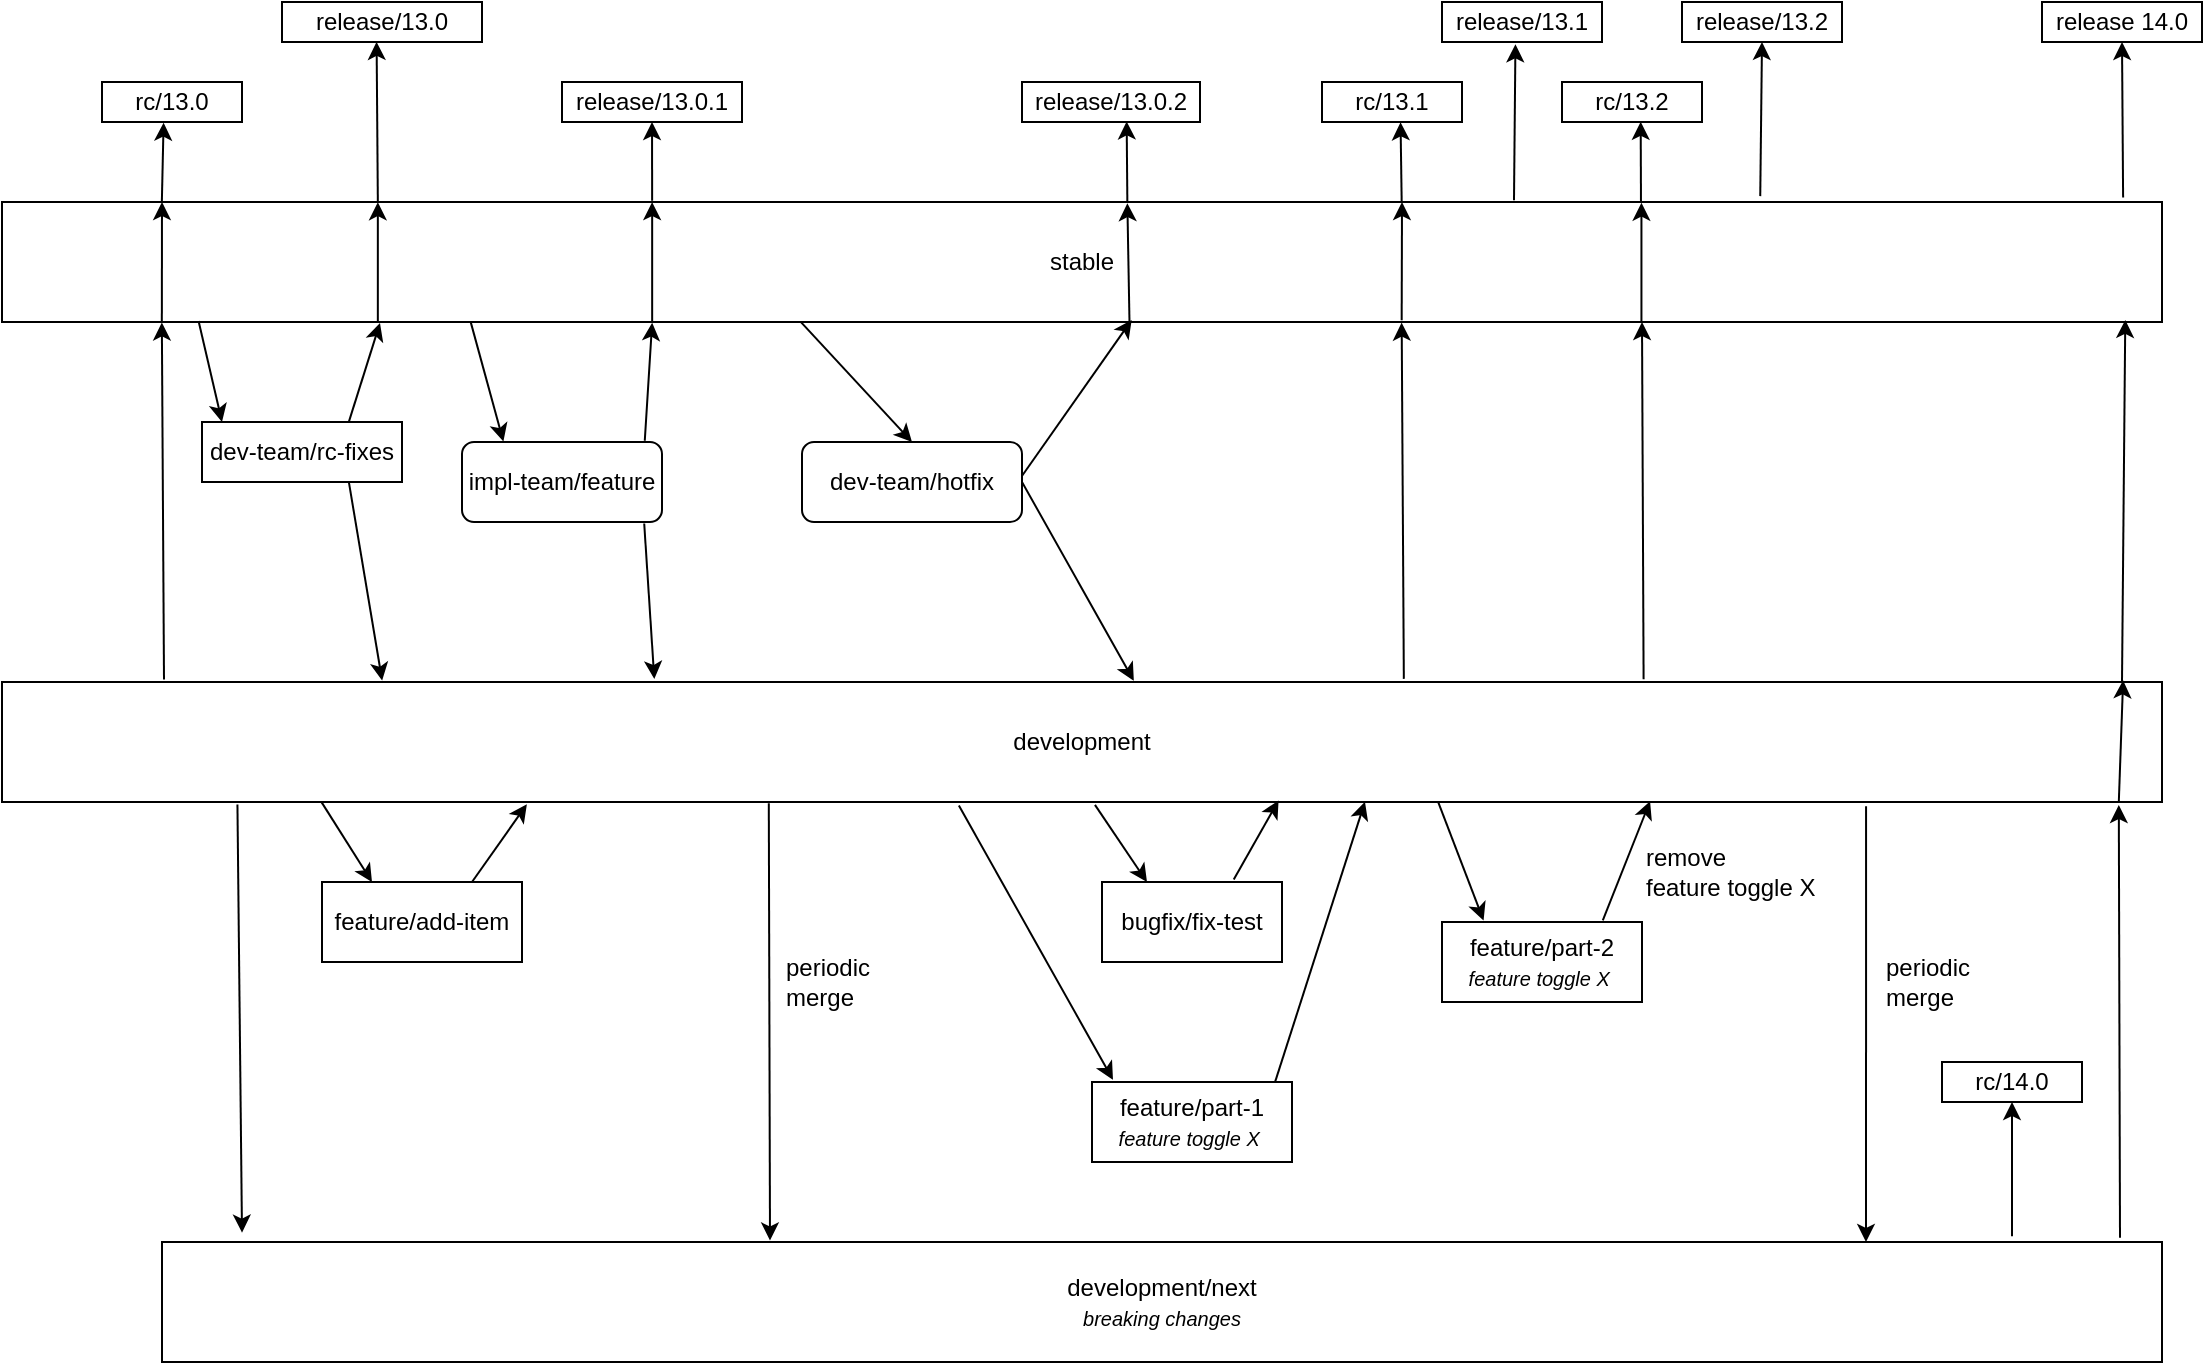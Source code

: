 <mxfile version="24.2.2" type="github">
  <diagram name="Page-1" id="IohD2jZ7NSLXi6qwIVtM">
    <mxGraphModel dx="1090" dy="297" grid="1" gridSize="10" guides="1" tooltips="1" connect="1" arrows="1" fold="1" page="1" pageScale="1" pageWidth="583" pageHeight="827" math="0" shadow="0">
      <root>
        <mxCell id="0" />
        <mxCell id="1" parent="0" />
        <mxCell id="JIciVttdm8tCTKpBVyrq-1" value="stable" style="rounded=0;whiteSpace=wrap;html=1;" vertex="1" parent="1">
          <mxGeometry x="-240" y="160" width="1080" height="60" as="geometry" />
        </mxCell>
        <mxCell id="JIciVttdm8tCTKpBVyrq-2" value="development" style="rounded=0;whiteSpace=wrap;html=1;" vertex="1" parent="1">
          <mxGeometry x="-240" y="400" width="1080" height="60" as="geometry" />
        </mxCell>
        <mxCell id="JIciVttdm8tCTKpBVyrq-4" value="" style="endArrow=classic;html=1;rounded=0;exitX=0.075;exitY=-0.02;exitDx=0;exitDy=0;exitPerimeter=0;entryX=0.074;entryY=1.004;entryDx=0;entryDy=0;entryPerimeter=0;" edge="1" parent="1" source="JIciVttdm8tCTKpBVyrq-2" target="JIciVttdm8tCTKpBVyrq-1">
          <mxGeometry width="50" height="50" relative="1" as="geometry">
            <mxPoint x="400" y="470" as="sourcePoint" />
            <mxPoint x="-170" y="250" as="targetPoint" />
          </mxGeometry>
        </mxCell>
        <mxCell id="JIciVttdm8tCTKpBVyrq-7" value="" style="endArrow=classic;html=1;rounded=0;exitX=0.074;exitY=0.003;exitDx=0;exitDy=0;exitPerimeter=0;entryX=0.44;entryY=1.017;entryDx=0;entryDy=0;entryPerimeter=0;" edge="1" parent="1" source="JIciVttdm8tCTKpBVyrq-1" target="JIciVttdm8tCTKpBVyrq-8">
          <mxGeometry width="50" height="50" relative="1" as="geometry">
            <mxPoint x="-130" y="150" as="sourcePoint" />
            <mxPoint x="-160" y="90" as="targetPoint" />
          </mxGeometry>
        </mxCell>
        <mxCell id="JIciVttdm8tCTKpBVyrq-8" value="rc/13.0" style="rounded=0;whiteSpace=wrap;html=1;" vertex="1" parent="1">
          <mxGeometry x="-190" y="100" width="70" height="20" as="geometry" />
        </mxCell>
        <mxCell id="JIciVttdm8tCTKpBVyrq-9" value="impl-team/feature" style="rounded=1;whiteSpace=wrap;html=1;" vertex="1" parent="1">
          <mxGeometry x="-10" y="280" width="100" height="40" as="geometry" />
        </mxCell>
        <mxCell id="JIciVttdm8tCTKpBVyrq-10" value="" style="endArrow=classic;html=1;rounded=0;exitX=0.217;exitY=1.001;exitDx=0;exitDy=0;exitPerimeter=0;entryX=0.207;entryY=-0.005;entryDx=0;entryDy=0;entryPerimeter=0;" edge="1" parent="1" source="JIciVttdm8tCTKpBVyrq-1" target="JIciVttdm8tCTKpBVyrq-9">
          <mxGeometry width="50" height="50" relative="1" as="geometry">
            <mxPoint x="260" y="330" as="sourcePoint" />
            <mxPoint x="310" y="280" as="targetPoint" />
          </mxGeometry>
        </mxCell>
        <mxCell id="JIciVttdm8tCTKpBVyrq-15" value="" style="endArrow=classic;html=1;rounded=0;exitX=0.914;exitY=-0.016;exitDx=0;exitDy=0;entryX=0.301;entryY=1.006;entryDx=0;entryDy=0;entryPerimeter=0;exitPerimeter=0;" edge="1" parent="1" source="JIciVttdm8tCTKpBVyrq-9" target="JIciVttdm8tCTKpBVyrq-1">
          <mxGeometry width="50" height="50" relative="1" as="geometry">
            <mxPoint x="85" y="290" as="sourcePoint" />
            <mxPoint x="220" y="250" as="targetPoint" />
          </mxGeometry>
        </mxCell>
        <mxCell id="JIciVttdm8tCTKpBVyrq-17" value="" style="endArrow=classic;html=1;rounded=0;exitX=0.301;exitY=-0.011;exitDx=0;exitDy=0;exitPerimeter=0;entryX=0.5;entryY=1;entryDx=0;entryDy=0;" edge="1" parent="1" source="JIciVttdm8tCTKpBVyrq-1" target="JIciVttdm8tCTKpBVyrq-18">
          <mxGeometry width="50" height="50" relative="1" as="geometry">
            <mxPoint x="130" y="250" as="sourcePoint" />
            <mxPoint x="85" y="90" as="targetPoint" />
          </mxGeometry>
        </mxCell>
        <mxCell id="JIciVttdm8tCTKpBVyrq-18" value="release/13.0.1" style="rounded=0;whiteSpace=wrap;html=1;" vertex="1" parent="1">
          <mxGeometry x="40" y="100" width="90" height="20" as="geometry" />
        </mxCell>
        <mxCell id="JIciVttdm8tCTKpBVyrq-19" value="" style="endArrow=classic;html=1;rounded=0;exitX=0.911;exitY=1.018;exitDx=0;exitDy=0;entryX=0.302;entryY=-0.025;entryDx=0;entryDy=0;entryPerimeter=0;exitPerimeter=0;" edge="1" parent="1" source="JIciVttdm8tCTKpBVyrq-9" target="JIciVttdm8tCTKpBVyrq-2">
          <mxGeometry width="50" height="50" relative="1" as="geometry">
            <mxPoint x="85" y="310" as="sourcePoint" />
            <mxPoint x="85" y="399" as="targetPoint" />
          </mxGeometry>
        </mxCell>
        <mxCell id="JIciVttdm8tCTKpBVyrq-22" value="dev-team/hotfix" style="rounded=1;whiteSpace=wrap;html=1;" vertex="1" parent="1">
          <mxGeometry x="160" y="280" width="110" height="40" as="geometry" />
        </mxCell>
        <mxCell id="JIciVttdm8tCTKpBVyrq-27" value="" style="endArrow=classic;html=1;rounded=0;exitX=0.37;exitY=1.003;exitDx=0;exitDy=0;exitPerimeter=0;entryX=0.5;entryY=0;entryDx=0;entryDy=0;" edge="1" parent="1" source="JIciVttdm8tCTKpBVyrq-1" target="JIciVttdm8tCTKpBVyrq-22">
          <mxGeometry width="50" height="50" relative="1" as="geometry">
            <mxPoint x="170" y="220" as="sourcePoint" />
            <mxPoint x="220" y="270" as="targetPoint" />
          </mxGeometry>
        </mxCell>
        <mxCell id="JIciVttdm8tCTKpBVyrq-28" value="" style="endArrow=classic;html=1;rounded=0;entryX=0.524;entryY=-0.01;entryDx=0;entryDy=0;entryPerimeter=0;exitX=1;exitY=0.5;exitDx=0;exitDy=0;" edge="1" parent="1" source="JIciVttdm8tCTKpBVyrq-22" target="JIciVttdm8tCTKpBVyrq-2">
          <mxGeometry width="50" height="50" relative="1" as="geometry">
            <mxPoint x="325" y="310" as="sourcePoint" />
            <mxPoint x="380" y="290" as="targetPoint" />
          </mxGeometry>
        </mxCell>
        <mxCell id="JIciVttdm8tCTKpBVyrq-29" value="" style="endArrow=classic;html=1;rounded=0;entryX=0.523;entryY=0.983;entryDx=0;entryDy=0;entryPerimeter=0;exitX=0.999;exitY=0.428;exitDx=0;exitDy=0;exitPerimeter=0;" edge="1" parent="1" source="JIciVttdm8tCTKpBVyrq-22" target="JIciVttdm8tCTKpBVyrq-1">
          <mxGeometry width="50" height="50" relative="1" as="geometry">
            <mxPoint x="325" y="290" as="sourcePoint" />
            <mxPoint x="340" y="230" as="targetPoint" />
          </mxGeometry>
        </mxCell>
        <mxCell id="JIciVttdm8tCTKpBVyrq-32" value="release/13.0.2" style="rounded=0;whiteSpace=wrap;html=1;" vertex="1" parent="1">
          <mxGeometry x="270" y="100" width="89" height="20" as="geometry" />
        </mxCell>
        <mxCell id="JIciVttdm8tCTKpBVyrq-33" value="" style="endArrow=classic;html=1;rounded=0;exitX=0.521;exitY=-0.002;exitDx=0;exitDy=0;exitPerimeter=0;entryX=0.588;entryY=0.987;entryDx=0;entryDy=0;entryPerimeter=0;" edge="1" parent="1" source="JIciVttdm8tCTKpBVyrq-1" target="JIciVttdm8tCTKpBVyrq-32">
          <mxGeometry width="50" height="50" relative="1" as="geometry">
            <mxPoint x="370" y="140" as="sourcePoint" />
            <mxPoint x="320" y="120" as="targetPoint" />
          </mxGeometry>
        </mxCell>
        <mxCell id="JIciVttdm8tCTKpBVyrq-35" value="feature/add-item" style="rounded=0;whiteSpace=wrap;html=1;" vertex="1" parent="1">
          <mxGeometry x="-80" y="500" width="100" height="40" as="geometry" />
        </mxCell>
        <mxCell id="JIciVttdm8tCTKpBVyrq-36" value="" style="endArrow=classic;html=1;rounded=0;entryX=0.25;entryY=0;entryDx=0;entryDy=0;exitX=0.148;exitY=1.003;exitDx=0;exitDy=0;exitPerimeter=0;" edge="1" parent="1" source="JIciVttdm8tCTKpBVyrq-2" target="JIciVttdm8tCTKpBVyrq-35">
          <mxGeometry width="50" height="50" relative="1" as="geometry">
            <mxPoint y="461" as="sourcePoint" />
            <mxPoint x="250" y="380" as="targetPoint" />
          </mxGeometry>
        </mxCell>
        <mxCell id="JIciVttdm8tCTKpBVyrq-37" value="" style="endArrow=classic;html=1;rounded=0;entryX=0.243;entryY=1.019;entryDx=0;entryDy=0;entryPerimeter=0;exitX=0.75;exitY=0;exitDx=0;exitDy=0;" edge="1" parent="1" source="JIciVttdm8tCTKpBVyrq-35" target="JIciVttdm8tCTKpBVyrq-2">
          <mxGeometry width="50" height="50" relative="1" as="geometry">
            <mxPoint x="159" y="515" as="sourcePoint" />
            <mxPoint x="190" y="480" as="targetPoint" />
          </mxGeometry>
        </mxCell>
        <mxCell id="JIciVttdm8tCTKpBVyrq-38" value="bugfix/fix-test" style="rounded=0;whiteSpace=wrap;html=1;" vertex="1" parent="1">
          <mxGeometry x="310" y="500" width="90" height="40" as="geometry" />
        </mxCell>
        <mxCell id="JIciVttdm8tCTKpBVyrq-39" value="" style="endArrow=classic;html=1;rounded=0;entryX=0.25;entryY=0;entryDx=0;entryDy=0;exitX=0.506;exitY=1.024;exitDx=0;exitDy=0;exitPerimeter=0;" edge="1" parent="1" source="JIciVttdm8tCTKpBVyrq-2" target="JIciVttdm8tCTKpBVyrq-38">
          <mxGeometry width="50" height="50" relative="1" as="geometry">
            <mxPoint x="200" y="470" as="sourcePoint" />
            <mxPoint x="300" y="390" as="targetPoint" />
          </mxGeometry>
        </mxCell>
        <mxCell id="JIciVttdm8tCTKpBVyrq-41" value="" style="endArrow=classic;html=1;rounded=0;exitX=0.732;exitY=-0.032;exitDx=0;exitDy=0;exitPerimeter=0;entryX=0.591;entryY=0.987;entryDx=0;entryDy=0;entryPerimeter=0;" edge="1" parent="1" source="JIciVttdm8tCTKpBVyrq-38" target="JIciVttdm8tCTKpBVyrq-2">
          <mxGeometry width="50" height="50" relative="1" as="geometry">
            <mxPoint x="220" y="560" as="sourcePoint" />
            <mxPoint x="399" y="463" as="targetPoint" />
          </mxGeometry>
        </mxCell>
        <mxCell id="JIciVttdm8tCTKpBVyrq-42" value="" style="endArrow=classic;html=1;rounded=0;exitX=0.649;exitY=-0.026;exitDx=0;exitDy=0;exitPerimeter=0;entryX=0.648;entryY=1.005;entryDx=0;entryDy=0;entryPerimeter=0;" edge="1" parent="1" source="JIciVttdm8tCTKpBVyrq-2" target="JIciVttdm8tCTKpBVyrq-1">
          <mxGeometry width="50" height="50" relative="1" as="geometry">
            <mxPoint x="330" y="350" as="sourcePoint" />
            <mxPoint x="380" y="300" as="targetPoint" />
          </mxGeometry>
        </mxCell>
        <mxCell id="JIciVttdm8tCTKpBVyrq-43" value="" style="endArrow=classic;html=1;rounded=0;entryX=0.561;entryY=1.007;entryDx=0;entryDy=0;exitX=0.648;exitY=-0.007;exitDx=0;exitDy=0;exitPerimeter=0;entryPerimeter=0;" edge="1" parent="1" source="JIciVttdm8tCTKpBVyrq-1" target="JIciVttdm8tCTKpBVyrq-44">
          <mxGeometry width="50" height="50" relative="1" as="geometry">
            <mxPoint x="465" y="159" as="sourcePoint" />
            <mxPoint x="460" y="130" as="targetPoint" />
          </mxGeometry>
        </mxCell>
        <mxCell id="JIciVttdm8tCTKpBVyrq-44" value="rc/13.1" style="rounded=0;whiteSpace=wrap;html=1;" vertex="1" parent="1">
          <mxGeometry x="420" y="100" width="70" height="20" as="geometry" />
        </mxCell>
        <mxCell id="JIciVttdm8tCTKpBVyrq-45" value="" style="endArrow=classic;html=1;rounded=0;exitX=0.443;exitY=1.03;exitDx=0;exitDy=0;exitPerimeter=0;entryX=0.105;entryY=-0.027;entryDx=0;entryDy=0;entryPerimeter=0;" edge="1" parent="1" source="JIciVttdm8tCTKpBVyrq-2" target="JIciVttdm8tCTKpBVyrq-46">
          <mxGeometry width="50" height="50" relative="1" as="geometry">
            <mxPoint x="260" y="560" as="sourcePoint" />
            <mxPoint x="300" y="600" as="targetPoint" />
          </mxGeometry>
        </mxCell>
        <mxCell id="JIciVttdm8tCTKpBVyrq-46" value="feature/part-1&lt;div&gt;&lt;i&gt;&lt;font style=&quot;font-size: 10px;&quot;&gt;feature toggle X&amp;nbsp;&lt;/font&gt;&lt;/i&gt;&lt;/div&gt;" style="rounded=0;whiteSpace=wrap;html=1;" vertex="1" parent="1">
          <mxGeometry x="305" y="600" width="100" height="40" as="geometry" />
        </mxCell>
        <mxCell id="JIciVttdm8tCTKpBVyrq-47" value="" style="endArrow=classic;html=1;rounded=0;exitX=0.916;exitY=-0.004;exitDx=0;exitDy=0;exitPerimeter=0;entryX=0.631;entryY=0.998;entryDx=0;entryDy=0;entryPerimeter=0;" edge="1" parent="1" source="JIciVttdm8tCTKpBVyrq-46" target="JIciVttdm8tCTKpBVyrq-2">
          <mxGeometry width="50" height="50" relative="1" as="geometry">
            <mxPoint x="370" y="550" as="sourcePoint" />
            <mxPoint x="420" y="500" as="targetPoint" />
          </mxGeometry>
        </mxCell>
        <mxCell id="JIciVttdm8tCTKpBVyrq-49" value="feature/part-2&lt;div&gt;&lt;i&gt;&lt;font style=&quot;font-size: 10px;&quot;&gt;feature toggle X&amp;nbsp;&lt;/font&gt;&lt;/i&gt;&lt;/div&gt;" style="rounded=0;whiteSpace=wrap;html=1;" vertex="1" parent="1">
          <mxGeometry x="480" y="520" width="100" height="40" as="geometry" />
        </mxCell>
        <mxCell id="JIciVttdm8tCTKpBVyrq-50" value="" style="endArrow=classic;html=1;rounded=0;exitX=0.665;exitY=1.005;exitDx=0;exitDy=0;exitPerimeter=0;entryX=0.208;entryY=-0.019;entryDx=0;entryDy=0;entryPerimeter=0;" edge="1" parent="1" source="JIciVttdm8tCTKpBVyrq-2" target="JIciVttdm8tCTKpBVyrq-49">
          <mxGeometry width="50" height="50" relative="1" as="geometry">
            <mxPoint x="510" y="510" as="sourcePoint" />
            <mxPoint x="560" y="460" as="targetPoint" />
          </mxGeometry>
        </mxCell>
        <mxCell id="JIciVttdm8tCTKpBVyrq-51" value="" style="endArrow=classic;html=1;rounded=0;exitX=0.804;exitY=-0.019;exitDx=0;exitDy=0;exitPerimeter=0;entryX=0.763;entryY=0.993;entryDx=0;entryDy=0;entryPerimeter=0;" edge="1" parent="1" source="JIciVttdm8tCTKpBVyrq-49" target="JIciVttdm8tCTKpBVyrq-2">
          <mxGeometry width="50" height="50" relative="1" as="geometry">
            <mxPoint x="510" y="510" as="sourcePoint" />
            <mxPoint x="560" y="460" as="targetPoint" />
          </mxGeometry>
        </mxCell>
        <mxCell id="JIciVttdm8tCTKpBVyrq-53" value="remove&lt;div&gt;feature toggle X&lt;/div&gt;" style="text;html=1;align=left;verticalAlign=middle;whiteSpace=wrap;rounded=0;" vertex="1" parent="1">
          <mxGeometry x="580" y="480" width="100" height="30" as="geometry" />
        </mxCell>
        <mxCell id="JIciVttdm8tCTKpBVyrq-54" value="" style="endArrow=classic;html=1;rounded=0;exitX=0.76;exitY=-0.023;exitDx=0;exitDy=0;exitPerimeter=0;entryX=0.648;entryY=1.005;entryDx=0;entryDy=0;entryPerimeter=0;" edge="1" parent="1" source="JIciVttdm8tCTKpBVyrq-2">
          <mxGeometry width="50" height="50" relative="1" as="geometry">
            <mxPoint x="581" y="398" as="sourcePoint" />
            <mxPoint x="580" y="220" as="targetPoint" />
          </mxGeometry>
        </mxCell>
        <mxCell id="JIciVttdm8tCTKpBVyrq-55" value="" style="endArrow=classic;html=1;rounded=0;entryX=0.562;entryY=0.994;entryDx=0;entryDy=0;exitX=0.523;exitY=-0.008;exitDx=0;exitDy=0;exitPerimeter=0;entryPerimeter=0;" edge="1" parent="1" target="JIciVttdm8tCTKpBVyrq-56">
          <mxGeometry width="50" height="50" relative="1" as="geometry">
            <mxPoint x="579.49" y="160" as="sourcePoint" />
            <mxPoint x="579.49" y="80" as="targetPoint" />
          </mxGeometry>
        </mxCell>
        <mxCell id="JIciVttdm8tCTKpBVyrq-56" value="rc/13.2" style="rounded=0;whiteSpace=wrap;html=1;" vertex="1" parent="1">
          <mxGeometry x="540" y="100" width="70" height="20" as="geometry" />
        </mxCell>
        <mxCell id="JIciVttdm8tCTKpBVyrq-58" value="development/next&lt;div&gt;&lt;i&gt;&lt;font style=&quot;font-size: 10px;&quot;&gt;breaking changes&lt;/font&gt;&lt;/i&gt;&lt;/div&gt;" style="rounded=0;whiteSpace=wrap;html=1;" vertex="1" parent="1">
          <mxGeometry x="-160" y="680" width="1000" height="60" as="geometry" />
        </mxCell>
        <mxCell id="JIciVttdm8tCTKpBVyrq-59" value="" style="endArrow=classic;html=1;rounded=0;exitX=0.109;exitY=1.02;exitDx=0;exitDy=0;exitPerimeter=0;entryX=0.04;entryY=-0.078;entryDx=0;entryDy=0;entryPerimeter=0;" edge="1" parent="1" source="JIciVttdm8tCTKpBVyrq-2" target="JIciVttdm8tCTKpBVyrq-58">
          <mxGeometry width="50" height="50" relative="1" as="geometry">
            <mxPoint x="90" y="560" as="sourcePoint" />
            <mxPoint x="140" y="510" as="targetPoint" />
          </mxGeometry>
        </mxCell>
        <mxCell id="JIciVttdm8tCTKpBVyrq-60" value="" style="endArrow=classic;html=1;rounded=0;exitX=0.355;exitY=1.01;exitDx=0;exitDy=0;exitPerimeter=0;entryX=0.304;entryY=-0.013;entryDx=0;entryDy=0;entryPerimeter=0;" edge="1" parent="1" source="JIciVttdm8tCTKpBVyrq-2" target="JIciVttdm8tCTKpBVyrq-58">
          <mxGeometry width="50" height="50" relative="1" as="geometry">
            <mxPoint x="270" y="540" as="sourcePoint" />
            <mxPoint x="320" y="490" as="targetPoint" />
          </mxGeometry>
        </mxCell>
        <mxCell id="JIciVttdm8tCTKpBVyrq-61" value="periodic merge" style="text;html=1;align=left;verticalAlign=middle;whiteSpace=wrap;rounded=0;" vertex="1" parent="1">
          <mxGeometry x="150" y="535" width="50" height="30" as="geometry" />
        </mxCell>
        <mxCell id="JIciVttdm8tCTKpBVyrq-62" value="" style="endArrow=classic;html=1;rounded=0;exitX=0.863;exitY=1.036;exitDx=0;exitDy=0;exitPerimeter=0;entryX=0.852;entryY=0;entryDx=0;entryDy=0;entryPerimeter=0;" edge="1" parent="1" source="JIciVttdm8tCTKpBVyrq-2" target="JIciVttdm8tCTKpBVyrq-58">
          <mxGeometry width="50" height="50" relative="1" as="geometry">
            <mxPoint x="430" y="630" as="sourcePoint" />
            <mxPoint x="723" y="460" as="targetPoint" />
          </mxGeometry>
        </mxCell>
        <mxCell id="JIciVttdm8tCTKpBVyrq-63" value="" style="endArrow=classic;html=1;rounded=0;entryX=0.983;entryY=0.983;entryDx=0;entryDy=0;entryPerimeter=0;" edge="1" parent="1" target="JIciVttdm8tCTKpBVyrq-1">
          <mxGeometry width="50" height="50" relative="1" as="geometry">
            <mxPoint x="820" y="400" as="sourcePoint" />
            <mxPoint x="722" y="220" as="targetPoint" />
          </mxGeometry>
        </mxCell>
        <mxCell id="JIciVttdm8tCTKpBVyrq-64" value="" style="endArrow=classic;html=1;rounded=0;entryX=0.5;entryY=1;entryDx=0;entryDy=0;exitX=0.982;exitY=-0.037;exitDx=0;exitDy=0;exitPerimeter=0;" edge="1" parent="1" source="JIciVttdm8tCTKpBVyrq-1" target="JIciVttdm8tCTKpBVyrq-65">
          <mxGeometry width="50" height="50" relative="1" as="geometry">
            <mxPoint x="720" y="160" as="sourcePoint" />
            <mxPoint x="720" y="80" as="targetPoint" />
          </mxGeometry>
        </mxCell>
        <mxCell id="JIciVttdm8tCTKpBVyrq-65" value="release 14.0" style="rounded=0;whiteSpace=wrap;html=1;" vertex="1" parent="1">
          <mxGeometry x="780" y="60" width="80" height="20" as="geometry" />
        </mxCell>
        <mxCell id="JIciVttdm8tCTKpBVyrq-72" value="dev-team/rc-fixes" style="rounded=0;whiteSpace=wrap;html=1;" vertex="1" parent="1">
          <mxGeometry x="-140" y="270" width="100" height="30" as="geometry" />
        </mxCell>
        <mxCell id="JIciVttdm8tCTKpBVyrq-73" value="" style="endArrow=classic;html=1;rounded=0;exitX=0.091;exitY=0.991;exitDx=0;exitDy=0;exitPerimeter=0;entryX=0.1;entryY=0;entryDx=0;entryDy=0;entryPerimeter=0;" edge="1" parent="1" source="JIciVttdm8tCTKpBVyrq-1" target="JIciVttdm8tCTKpBVyrq-72">
          <mxGeometry width="50" height="50" relative="1" as="geometry">
            <mxPoint x="-20" y="310" as="sourcePoint" />
            <mxPoint x="30" y="260" as="targetPoint" />
          </mxGeometry>
        </mxCell>
        <mxCell id="JIciVttdm8tCTKpBVyrq-74" value="" style="endArrow=classic;html=1;rounded=0;exitX=0.735;exitY=1.015;exitDx=0;exitDy=0;exitPerimeter=0;entryX=0.176;entryY=-0.012;entryDx=0;entryDy=0;entryPerimeter=0;" edge="1" parent="1" source="JIciVttdm8tCTKpBVyrq-72" target="JIciVttdm8tCTKpBVyrq-2">
          <mxGeometry width="50" height="50" relative="1" as="geometry">
            <mxPoint x="-20" y="310" as="sourcePoint" />
            <mxPoint x="30" y="260" as="targetPoint" />
          </mxGeometry>
        </mxCell>
        <mxCell id="JIciVttdm8tCTKpBVyrq-75" value="" style="endArrow=classic;html=1;rounded=0;exitX=0.735;exitY=-0.01;exitDx=0;exitDy=0;exitPerimeter=0;entryX=0.175;entryY=1.008;entryDx=0;entryDy=0;entryPerimeter=0;" edge="1" parent="1" source="JIciVttdm8tCTKpBVyrq-72" target="JIciVttdm8tCTKpBVyrq-1">
          <mxGeometry width="50" height="50" relative="1" as="geometry">
            <mxPoint x="-50" y="320" as="sourcePoint" />
            <mxPoint y="270" as="targetPoint" />
          </mxGeometry>
        </mxCell>
        <mxCell id="JIciVttdm8tCTKpBVyrq-77" value="release/13.0" style="rounded=0;whiteSpace=wrap;html=1;" vertex="1" parent="1">
          <mxGeometry x="-100" y="60" width="100" height="20" as="geometry" />
        </mxCell>
        <mxCell id="JIciVttdm8tCTKpBVyrq-78" value="" style="endArrow=classic;html=1;rounded=0;exitX=0.174;exitY=-0.001;exitDx=0;exitDy=0;exitPerimeter=0;entryX=0.473;entryY=0.996;entryDx=0;entryDy=0;entryPerimeter=0;" edge="1" parent="1" source="JIciVttdm8tCTKpBVyrq-1" target="JIciVttdm8tCTKpBVyrq-77">
          <mxGeometry width="50" height="50" relative="1" as="geometry">
            <mxPoint x="-50" y="180" as="sourcePoint" />
            <mxPoint y="130" as="targetPoint" />
          </mxGeometry>
        </mxCell>
        <mxCell id="JIciVttdm8tCTKpBVyrq-82" value="" style="endArrow=classic;html=1;rounded=0;exitX=0.074;exitY=0.998;exitDx=0;exitDy=0;exitPerimeter=0;" edge="1" parent="1" source="JIciVttdm8tCTKpBVyrq-1">
          <mxGeometry width="50" height="50" relative="1" as="geometry">
            <mxPoint x="-100" y="230" as="sourcePoint" />
            <mxPoint x="-160" y="160" as="targetPoint" />
          </mxGeometry>
        </mxCell>
        <mxCell id="JIciVttdm8tCTKpBVyrq-83" value="" style="endArrow=classic;html=1;rounded=0;exitX=0.174;exitY=1.003;exitDx=0;exitDy=0;exitPerimeter=0;entryX=0.174;entryY=0.002;entryDx=0;entryDy=0;entryPerimeter=0;" edge="1" parent="1" source="JIciVttdm8tCTKpBVyrq-1" target="JIciVttdm8tCTKpBVyrq-1">
          <mxGeometry width="50" height="50" relative="1" as="geometry">
            <mxPoint x="-50" y="230" as="sourcePoint" />
            <mxPoint y="180" as="targetPoint" />
          </mxGeometry>
        </mxCell>
        <mxCell id="JIciVttdm8tCTKpBVyrq-84" value="" style="endArrow=classic;html=1;rounded=0;exitX=0.301;exitY=1.001;exitDx=0;exitDy=0;exitPerimeter=0;entryX=0.301;entryY=0.001;entryDx=0;entryDy=0;entryPerimeter=0;" edge="1" parent="1" source="JIciVttdm8tCTKpBVyrq-1" target="JIciVttdm8tCTKpBVyrq-1">
          <mxGeometry width="50" height="50" relative="1" as="geometry">
            <mxPoint x="70" y="220" as="sourcePoint" />
            <mxPoint x="120" y="170" as="targetPoint" />
          </mxGeometry>
        </mxCell>
        <mxCell id="JIciVttdm8tCTKpBVyrq-85" value="" style="endArrow=classic;html=1;rounded=0;exitX=0.522;exitY=1.017;exitDx=0;exitDy=0;exitPerimeter=0;entryX=0.521;entryY=0.01;entryDx=0;entryDy=0;entryPerimeter=0;" edge="1" parent="1" source="JIciVttdm8tCTKpBVyrq-1" target="JIciVttdm8tCTKpBVyrq-1">
          <mxGeometry width="50" height="50" relative="1" as="geometry">
            <mxPoint x="270" y="230" as="sourcePoint" />
            <mxPoint x="320" y="180" as="targetPoint" />
          </mxGeometry>
        </mxCell>
        <mxCell id="JIciVttdm8tCTKpBVyrq-90" value="" style="endArrow=classic;html=1;rounded=0;exitX=0.648;exitY=0.985;exitDx=0;exitDy=0;exitPerimeter=0;" edge="1" parent="1" source="JIciVttdm8tCTKpBVyrq-1">
          <mxGeometry width="50" height="50" relative="1" as="geometry">
            <mxPoint x="410" y="200" as="sourcePoint" />
            <mxPoint x="460" y="160" as="targetPoint" />
          </mxGeometry>
        </mxCell>
        <mxCell id="JIciVttdm8tCTKpBVyrq-91" value="release/13.1" style="rounded=0;whiteSpace=wrap;html=1;" vertex="1" parent="1">
          <mxGeometry x="480" y="60" width="80" height="20" as="geometry" />
        </mxCell>
        <mxCell id="JIciVttdm8tCTKpBVyrq-93" value="" style="endArrow=classic;html=1;rounded=0;entryX=0.459;entryY=1.058;entryDx=0;entryDy=0;exitX=0.7;exitY=-0.015;exitDx=0;exitDy=0;exitPerimeter=0;entryPerimeter=0;" edge="1" parent="1" source="JIciVttdm8tCTKpBVyrq-1" target="JIciVttdm8tCTKpBVyrq-91">
          <mxGeometry width="50" height="50" relative="1" as="geometry">
            <mxPoint x="468" y="170" as="sourcePoint" />
            <mxPoint x="468" y="130" as="targetPoint" />
          </mxGeometry>
        </mxCell>
        <mxCell id="JIciVttdm8tCTKpBVyrq-94" value="" style="endArrow=classic;html=1;rounded=0;entryX=0.759;entryY=0.006;entryDx=0;entryDy=0;entryPerimeter=0;exitX=0.759;exitY=1.006;exitDx=0;exitDy=0;exitPerimeter=0;" edge="1" parent="1" source="JIciVttdm8tCTKpBVyrq-1" target="JIciVttdm8tCTKpBVyrq-1">
          <mxGeometry width="50" height="50" relative="1" as="geometry">
            <mxPoint x="480" y="220" as="sourcePoint" />
            <mxPoint x="530" y="170" as="targetPoint" />
          </mxGeometry>
        </mxCell>
        <mxCell id="JIciVttdm8tCTKpBVyrq-95" value="release/13.2" style="rounded=0;whiteSpace=wrap;html=1;" vertex="1" parent="1">
          <mxGeometry x="600" y="60" width="80" height="20" as="geometry" />
        </mxCell>
        <mxCell id="JIciVttdm8tCTKpBVyrq-96" value="" style="endArrow=classic;html=1;rounded=0;entryX=0.5;entryY=1;entryDx=0;entryDy=0;exitX=0.814;exitY=-0.049;exitDx=0;exitDy=0;exitPerimeter=0;" edge="1" parent="1" source="JIciVttdm8tCTKpBVyrq-1" target="JIciVttdm8tCTKpBVyrq-95">
          <mxGeometry width="50" height="50" relative="1" as="geometry">
            <mxPoint x="590" y="160" as="sourcePoint" />
            <mxPoint x="640" y="110" as="targetPoint" />
          </mxGeometry>
        </mxCell>
        <mxCell id="JIciVttdm8tCTKpBVyrq-97" value="periodic merge" style="text;html=1;align=left;verticalAlign=middle;whiteSpace=wrap;rounded=0;" vertex="1" parent="1">
          <mxGeometry x="700" y="535" width="50" height="30" as="geometry" />
        </mxCell>
        <mxCell id="JIciVttdm8tCTKpBVyrq-98" value="rc/14.0" style="rounded=0;whiteSpace=wrap;html=1;" vertex="1" parent="1">
          <mxGeometry x="730" y="590" width="70" height="20" as="geometry" />
        </mxCell>
        <mxCell id="JIciVttdm8tCTKpBVyrq-99" value="" style="endArrow=classic;html=1;rounded=0;entryX=0.5;entryY=1;entryDx=0;entryDy=0;exitX=0.925;exitY=-0.048;exitDx=0;exitDy=0;exitPerimeter=0;" edge="1" parent="1" source="JIciVttdm8tCTKpBVyrq-58" target="JIciVttdm8tCTKpBVyrq-98">
          <mxGeometry width="50" height="50" relative="1" as="geometry">
            <mxPoint x="680" y="600" as="sourcePoint" />
            <mxPoint x="730" y="550" as="targetPoint" />
          </mxGeometry>
        </mxCell>
        <mxCell id="JIciVttdm8tCTKpBVyrq-100" value="" style="endArrow=classic;html=1;rounded=0;entryX=0.98;entryY=1.025;entryDx=0;entryDy=0;exitX=0.979;exitY=-0.036;exitDx=0;exitDy=0;exitPerimeter=0;entryPerimeter=0;" edge="1" parent="1" source="JIciVttdm8tCTKpBVyrq-58" target="JIciVttdm8tCTKpBVyrq-2">
          <mxGeometry width="50" height="50" relative="1" as="geometry">
            <mxPoint x="819.77" y="583.5" as="sourcePoint" />
            <mxPoint x="819.77" y="516.5" as="targetPoint" />
          </mxGeometry>
        </mxCell>
        <mxCell id="JIciVttdm8tCTKpBVyrq-101" value="" style="endArrow=classic;html=1;rounded=0;entryX=0.982;entryY=-0.014;entryDx=0;entryDy=0;entryPerimeter=0;exitX=0.98;exitY=1.002;exitDx=0;exitDy=0;exitPerimeter=0;" edge="1" parent="1" source="JIciVttdm8tCTKpBVyrq-2" target="JIciVttdm8tCTKpBVyrq-2">
          <mxGeometry width="50" height="50" relative="1" as="geometry">
            <mxPoint x="720" y="490" as="sourcePoint" />
            <mxPoint x="770" y="440" as="targetPoint" />
          </mxGeometry>
        </mxCell>
      </root>
    </mxGraphModel>
  </diagram>
</mxfile>
